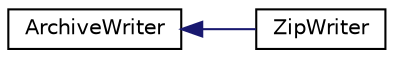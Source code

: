 digraph "Graphical Class Hierarchy"
{
  edge [fontname="Helvetica",fontsize="10",labelfontname="Helvetica",labelfontsize="10"];
  node [fontname="Helvetica",fontsize="10",shape=record];
  rankdir="LR";
  Node1 [label="ArchiveWriter",height=0.2,width=0.4,color="black", fillcolor="white", style="filled",URL="$class_archive_writer.xhtml"];
  Node1 -> Node2 [dir="back",color="midnightblue",fontsize="10",style="solid",fontname="Helvetica"];
  Node2 [label="ZipWriter",height=0.2,width=0.4,color="black", fillcolor="white", style="filled",URL="$class_zip_writer.xhtml"];
}

